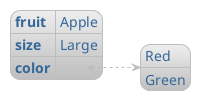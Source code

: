 ' Do not edit
' Theme Gallery
' autogenerated by script
'
@startjson
!theme silver
{
   "fruit":"Apple",
   "size": "Large",
   "color": ["Red", "Green"]
}
@endjson
